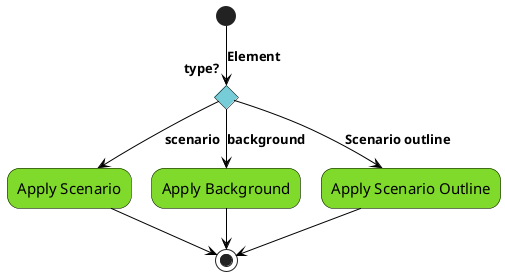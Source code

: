 @startuml
skinparam activity {
BackgroundColor #76CDD8
BackgroundColor<<apply>> #80DA2B
BackgroundColor<<filter>> #808080
BackgroundColor<<handle>> #AA6DC7
ArrowColor black
ArrowFontSize 13
ArrowFontStyle bold
ArrowFontName Segoe UI
BorderColor black
FontName Segoe UI
FontSize 15
}
(*) -->[Element] If "type?"
--> [scenario] "Apply Scenario"<<apply>>
--> (*)
else
-->[background] "Apply Background"<<apply>>
--> (*)
else
-->[Scenario outline] "Apply Scenario Outline"<<apply>>
--> (*)
@enduml
